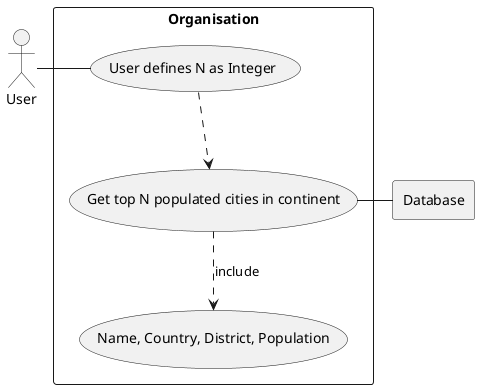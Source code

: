 @startuml



rectangle Database

rectangle "Organisation" {
    usecase UC1 as "User defines N as Integer"

    usecase UC2 as "Get top N populated cities in continent"

    usecase UCa as "Name, Country, District, Population"
}
    User - UC1
    UC1 ..> UC2
    UC2 ..> UCa : include
    UC2 - Database


@enduml